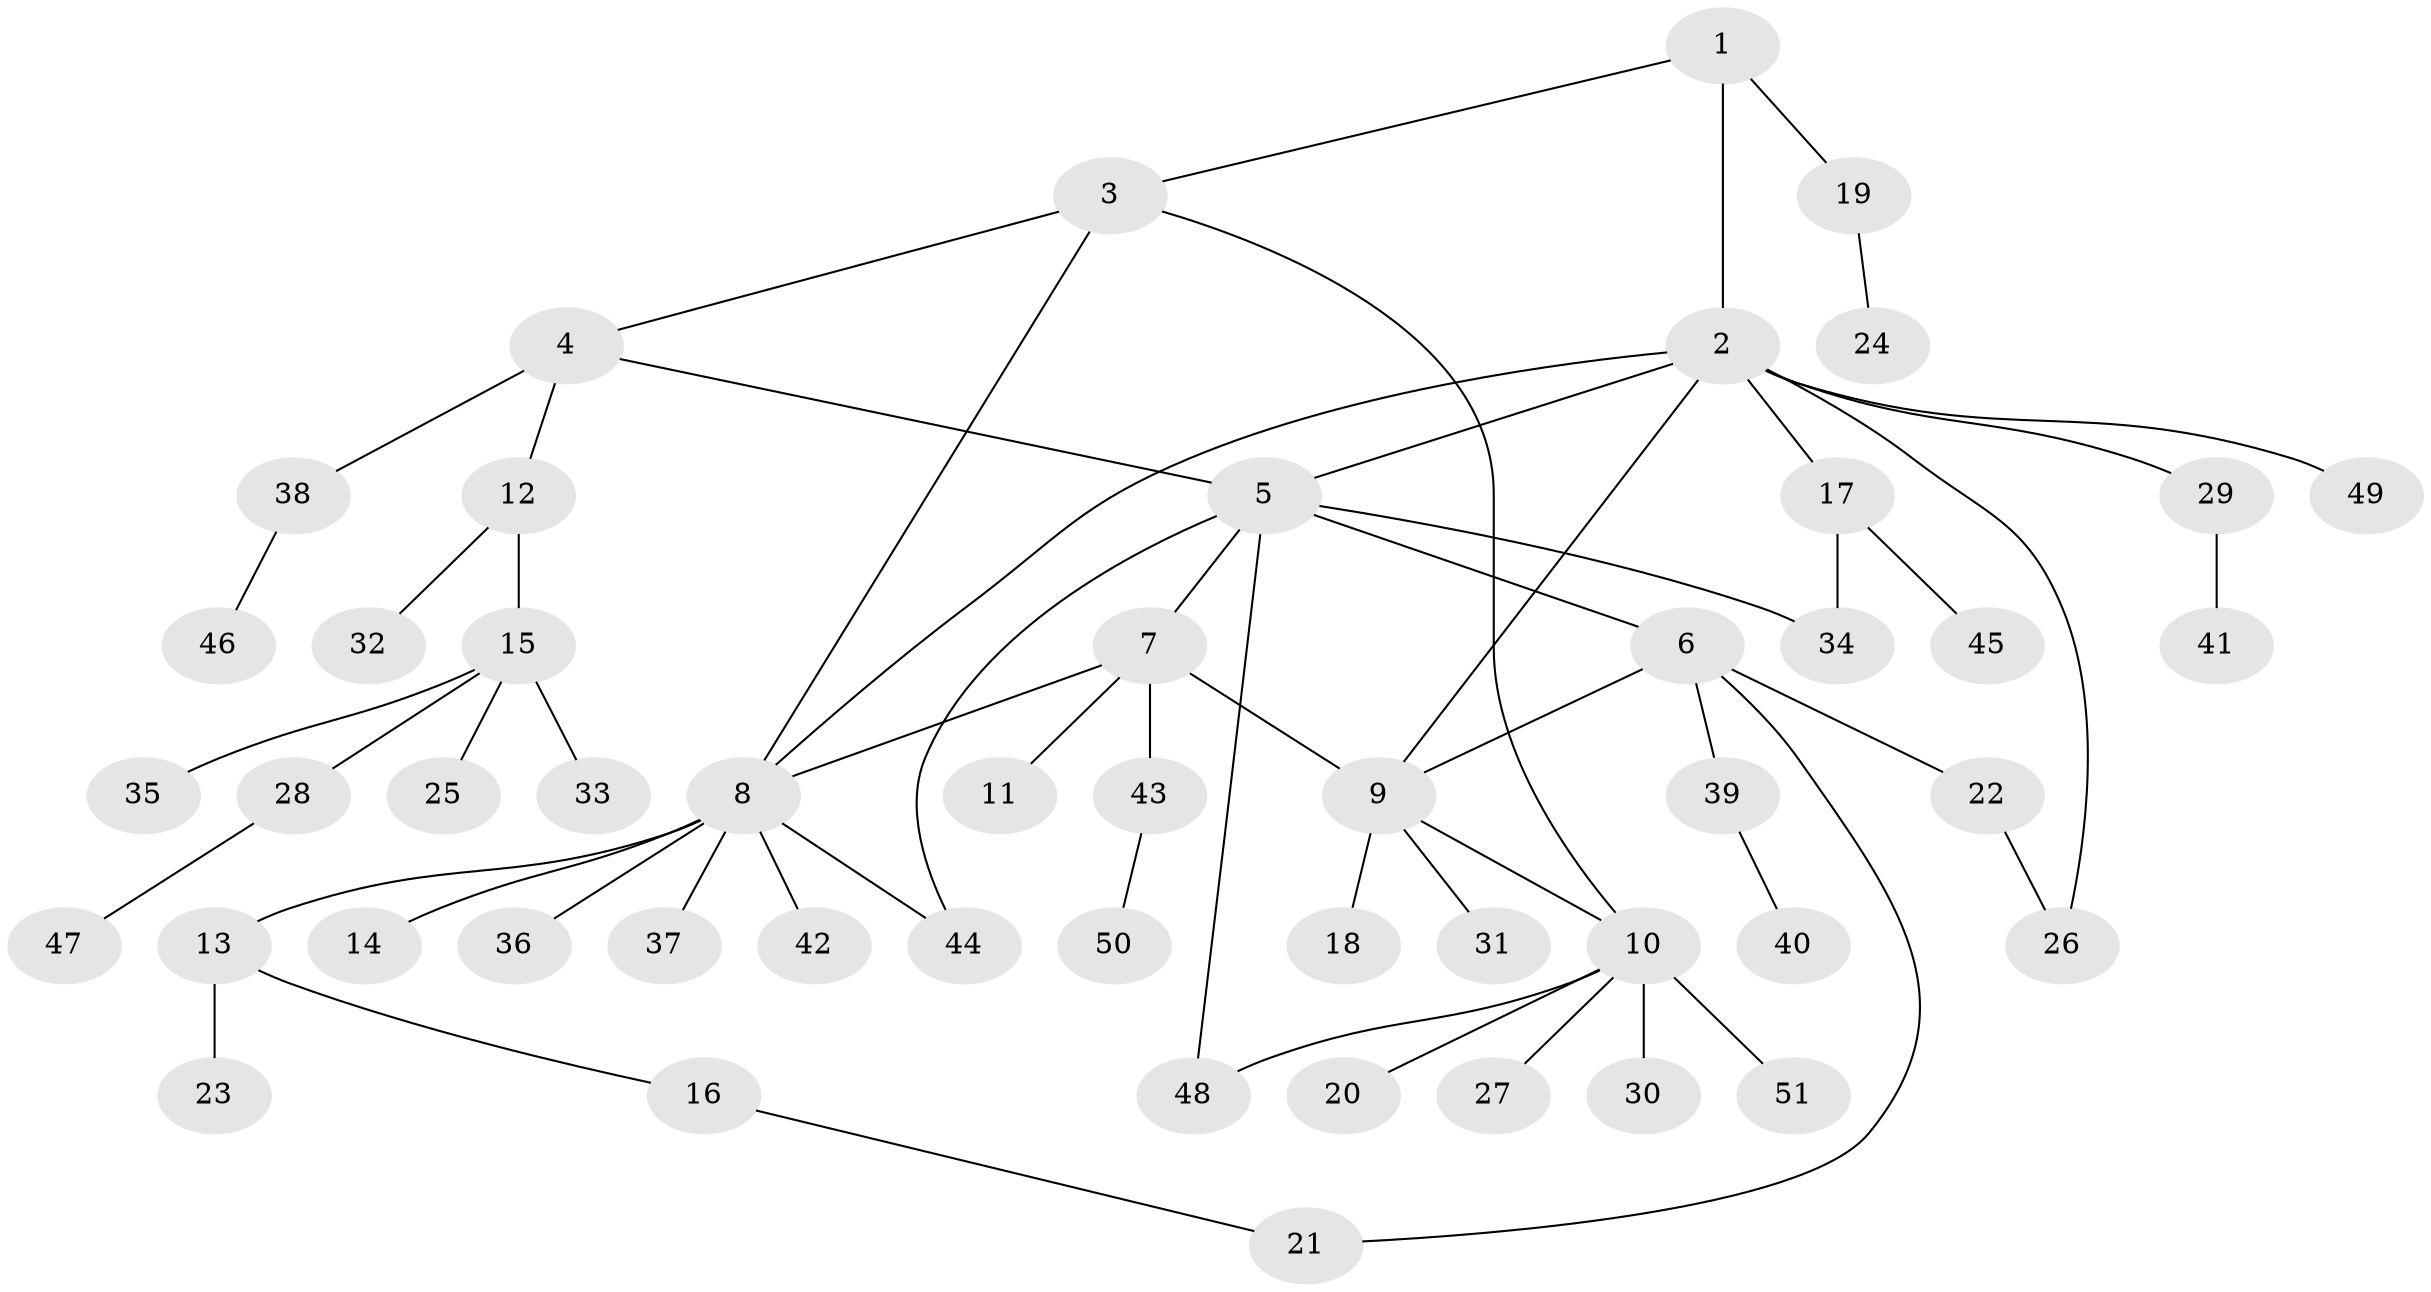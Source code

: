 // Generated by graph-tools (version 1.1) at 2025/11/02/27/25 16:11:30]
// undirected, 51 vertices, 61 edges
graph export_dot {
graph [start="1"]
  node [color=gray90,style=filled];
  1;
  2;
  3;
  4;
  5;
  6;
  7;
  8;
  9;
  10;
  11;
  12;
  13;
  14;
  15;
  16;
  17;
  18;
  19;
  20;
  21;
  22;
  23;
  24;
  25;
  26;
  27;
  28;
  29;
  30;
  31;
  32;
  33;
  34;
  35;
  36;
  37;
  38;
  39;
  40;
  41;
  42;
  43;
  44;
  45;
  46;
  47;
  48;
  49;
  50;
  51;
  1 -- 2;
  1 -- 3;
  1 -- 19;
  2 -- 5;
  2 -- 8;
  2 -- 9;
  2 -- 17;
  2 -- 26;
  2 -- 29;
  2 -- 49;
  3 -- 4;
  3 -- 8;
  3 -- 10;
  4 -- 5;
  4 -- 12;
  4 -- 38;
  5 -- 6;
  5 -- 7;
  5 -- 34;
  5 -- 44;
  5 -- 48;
  6 -- 9;
  6 -- 21;
  6 -- 22;
  6 -- 39;
  7 -- 8;
  7 -- 9;
  7 -- 11;
  7 -- 43;
  8 -- 13;
  8 -- 14;
  8 -- 36;
  8 -- 37;
  8 -- 42;
  8 -- 44;
  9 -- 10;
  9 -- 18;
  9 -- 31;
  10 -- 20;
  10 -- 27;
  10 -- 30;
  10 -- 48;
  10 -- 51;
  12 -- 15;
  12 -- 32;
  13 -- 16;
  13 -- 23;
  15 -- 25;
  15 -- 28;
  15 -- 33;
  15 -- 35;
  16 -- 21;
  17 -- 34;
  17 -- 45;
  19 -- 24;
  22 -- 26;
  28 -- 47;
  29 -- 41;
  38 -- 46;
  39 -- 40;
  43 -- 50;
}
